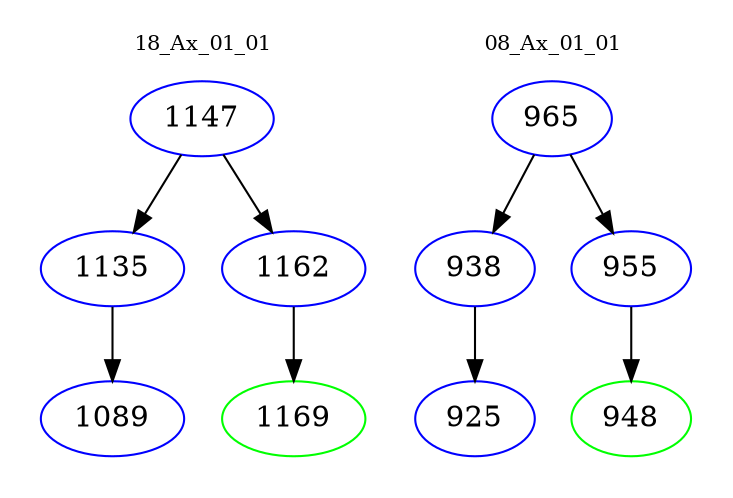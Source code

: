 digraph{
subgraph cluster_0 {
color = white
label = "18_Ax_01_01";
fontsize=10;
T0_1147 [label="1147", color="blue"]
T0_1147 -> T0_1135 [color="black"]
T0_1135 [label="1135", color="blue"]
T0_1135 -> T0_1089 [color="black"]
T0_1089 [label="1089", color="blue"]
T0_1147 -> T0_1162 [color="black"]
T0_1162 [label="1162", color="blue"]
T0_1162 -> T0_1169 [color="black"]
T0_1169 [label="1169", color="green"]
}
subgraph cluster_1 {
color = white
label = "08_Ax_01_01";
fontsize=10;
T1_965 [label="965", color="blue"]
T1_965 -> T1_938 [color="black"]
T1_938 [label="938", color="blue"]
T1_938 -> T1_925 [color="black"]
T1_925 [label="925", color="blue"]
T1_965 -> T1_955 [color="black"]
T1_955 [label="955", color="blue"]
T1_955 -> T1_948 [color="black"]
T1_948 [label="948", color="green"]
}
}
